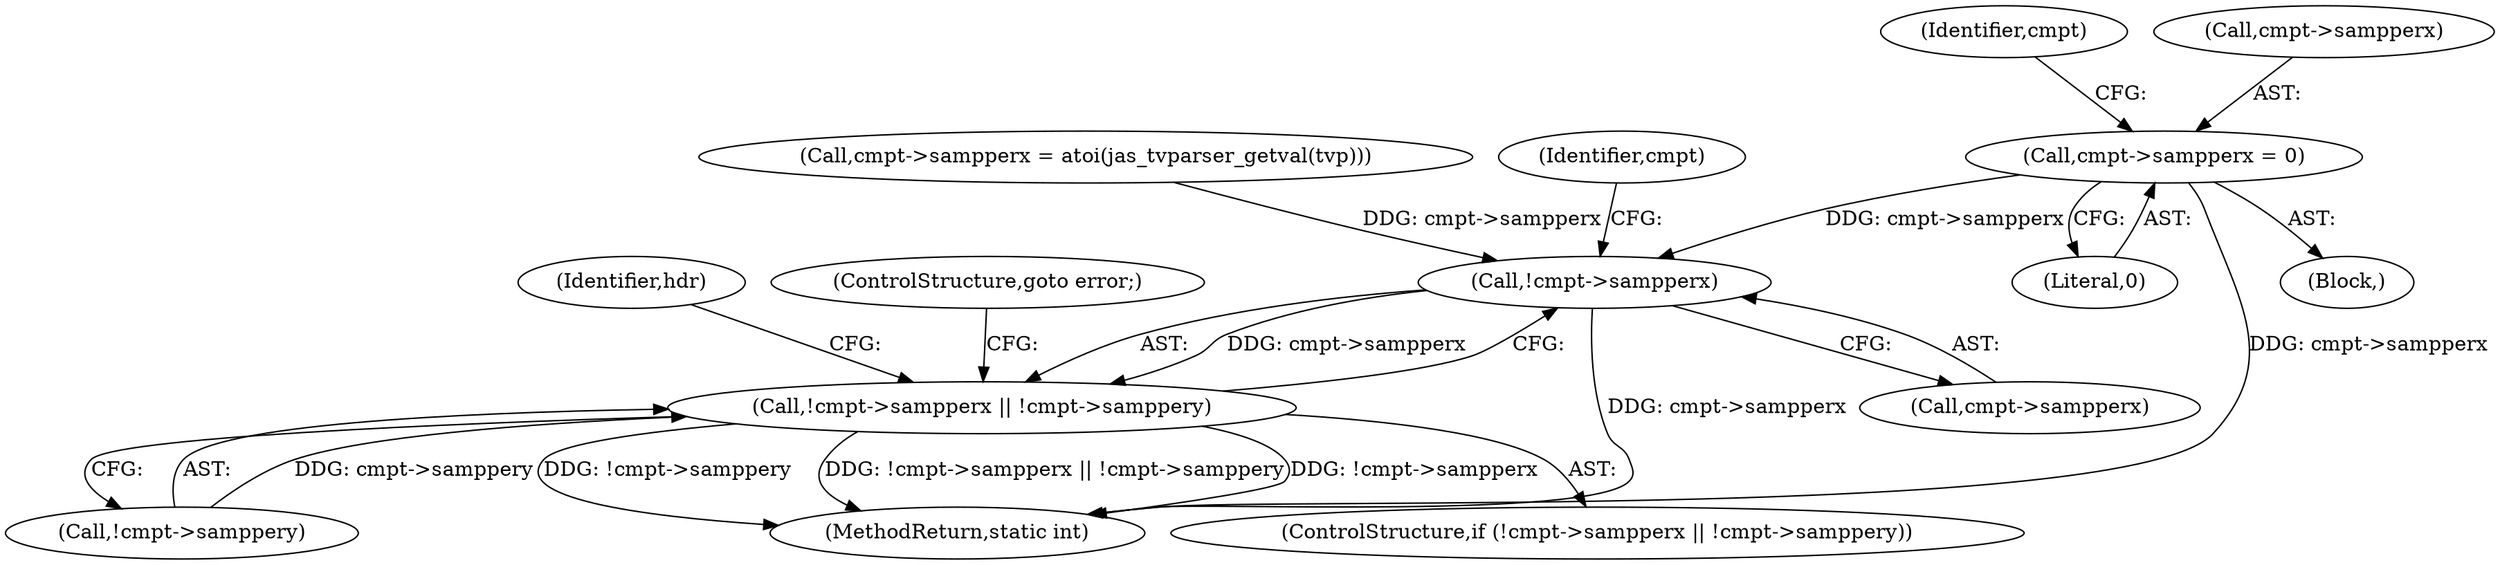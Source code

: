 digraph "0_jasper_df5d2867e8004e51e18b89865bc4aa69229227b3@pointer" {
"1000130" [label="(Call,cmpt->sampperx = 0)"];
"1000281" [label="(Call,!cmpt->sampperx)"];
"1000280" [label="(Call,!cmpt->sampperx || !cmpt->samppery)"];
"1000285" [label="(Call,!cmpt->samppery)"];
"1000137" [label="(Identifier,cmpt)"];
"1000131" [label="(Call,cmpt->sampperx)"];
"1000134" [label="(Literal,0)"];
"1000130" [label="(Call,cmpt->sampperx = 0)"];
"1000281" [label="(Call,!cmpt->sampperx)"];
"1000316" [label="(MethodReturn,static int)"];
"1000227" [label="(Call,cmpt->sampperx = atoi(jas_tvparser_getval(tvp)))"];
"1000103" [label="(Block,)"];
"1000282" [label="(Call,cmpt->sampperx)"];
"1000287" [label="(Identifier,cmpt)"];
"1000279" [label="(ControlStructure,if (!cmpt->sampperx || !cmpt->samppery))"];
"1000293" [label="(Identifier,hdr)"];
"1000280" [label="(Call,!cmpt->sampperx || !cmpt->samppery)"];
"1000290" [label="(ControlStructure,goto error;)"];
"1000130" -> "1000103"  [label="AST: "];
"1000130" -> "1000134"  [label="CFG: "];
"1000131" -> "1000130"  [label="AST: "];
"1000134" -> "1000130"  [label="AST: "];
"1000137" -> "1000130"  [label="CFG: "];
"1000130" -> "1000316"  [label="DDG: cmpt->sampperx"];
"1000130" -> "1000281"  [label="DDG: cmpt->sampperx"];
"1000281" -> "1000280"  [label="AST: "];
"1000281" -> "1000282"  [label="CFG: "];
"1000282" -> "1000281"  [label="AST: "];
"1000287" -> "1000281"  [label="CFG: "];
"1000280" -> "1000281"  [label="CFG: "];
"1000281" -> "1000316"  [label="DDG: cmpt->sampperx"];
"1000281" -> "1000280"  [label="DDG: cmpt->sampperx"];
"1000227" -> "1000281"  [label="DDG: cmpt->sampperx"];
"1000280" -> "1000279"  [label="AST: "];
"1000280" -> "1000285"  [label="CFG: "];
"1000285" -> "1000280"  [label="AST: "];
"1000290" -> "1000280"  [label="CFG: "];
"1000293" -> "1000280"  [label="CFG: "];
"1000280" -> "1000316"  [label="DDG: !cmpt->samppery"];
"1000280" -> "1000316"  [label="DDG: !cmpt->sampperx || !cmpt->samppery"];
"1000280" -> "1000316"  [label="DDG: !cmpt->sampperx"];
"1000285" -> "1000280"  [label="DDG: cmpt->samppery"];
}
